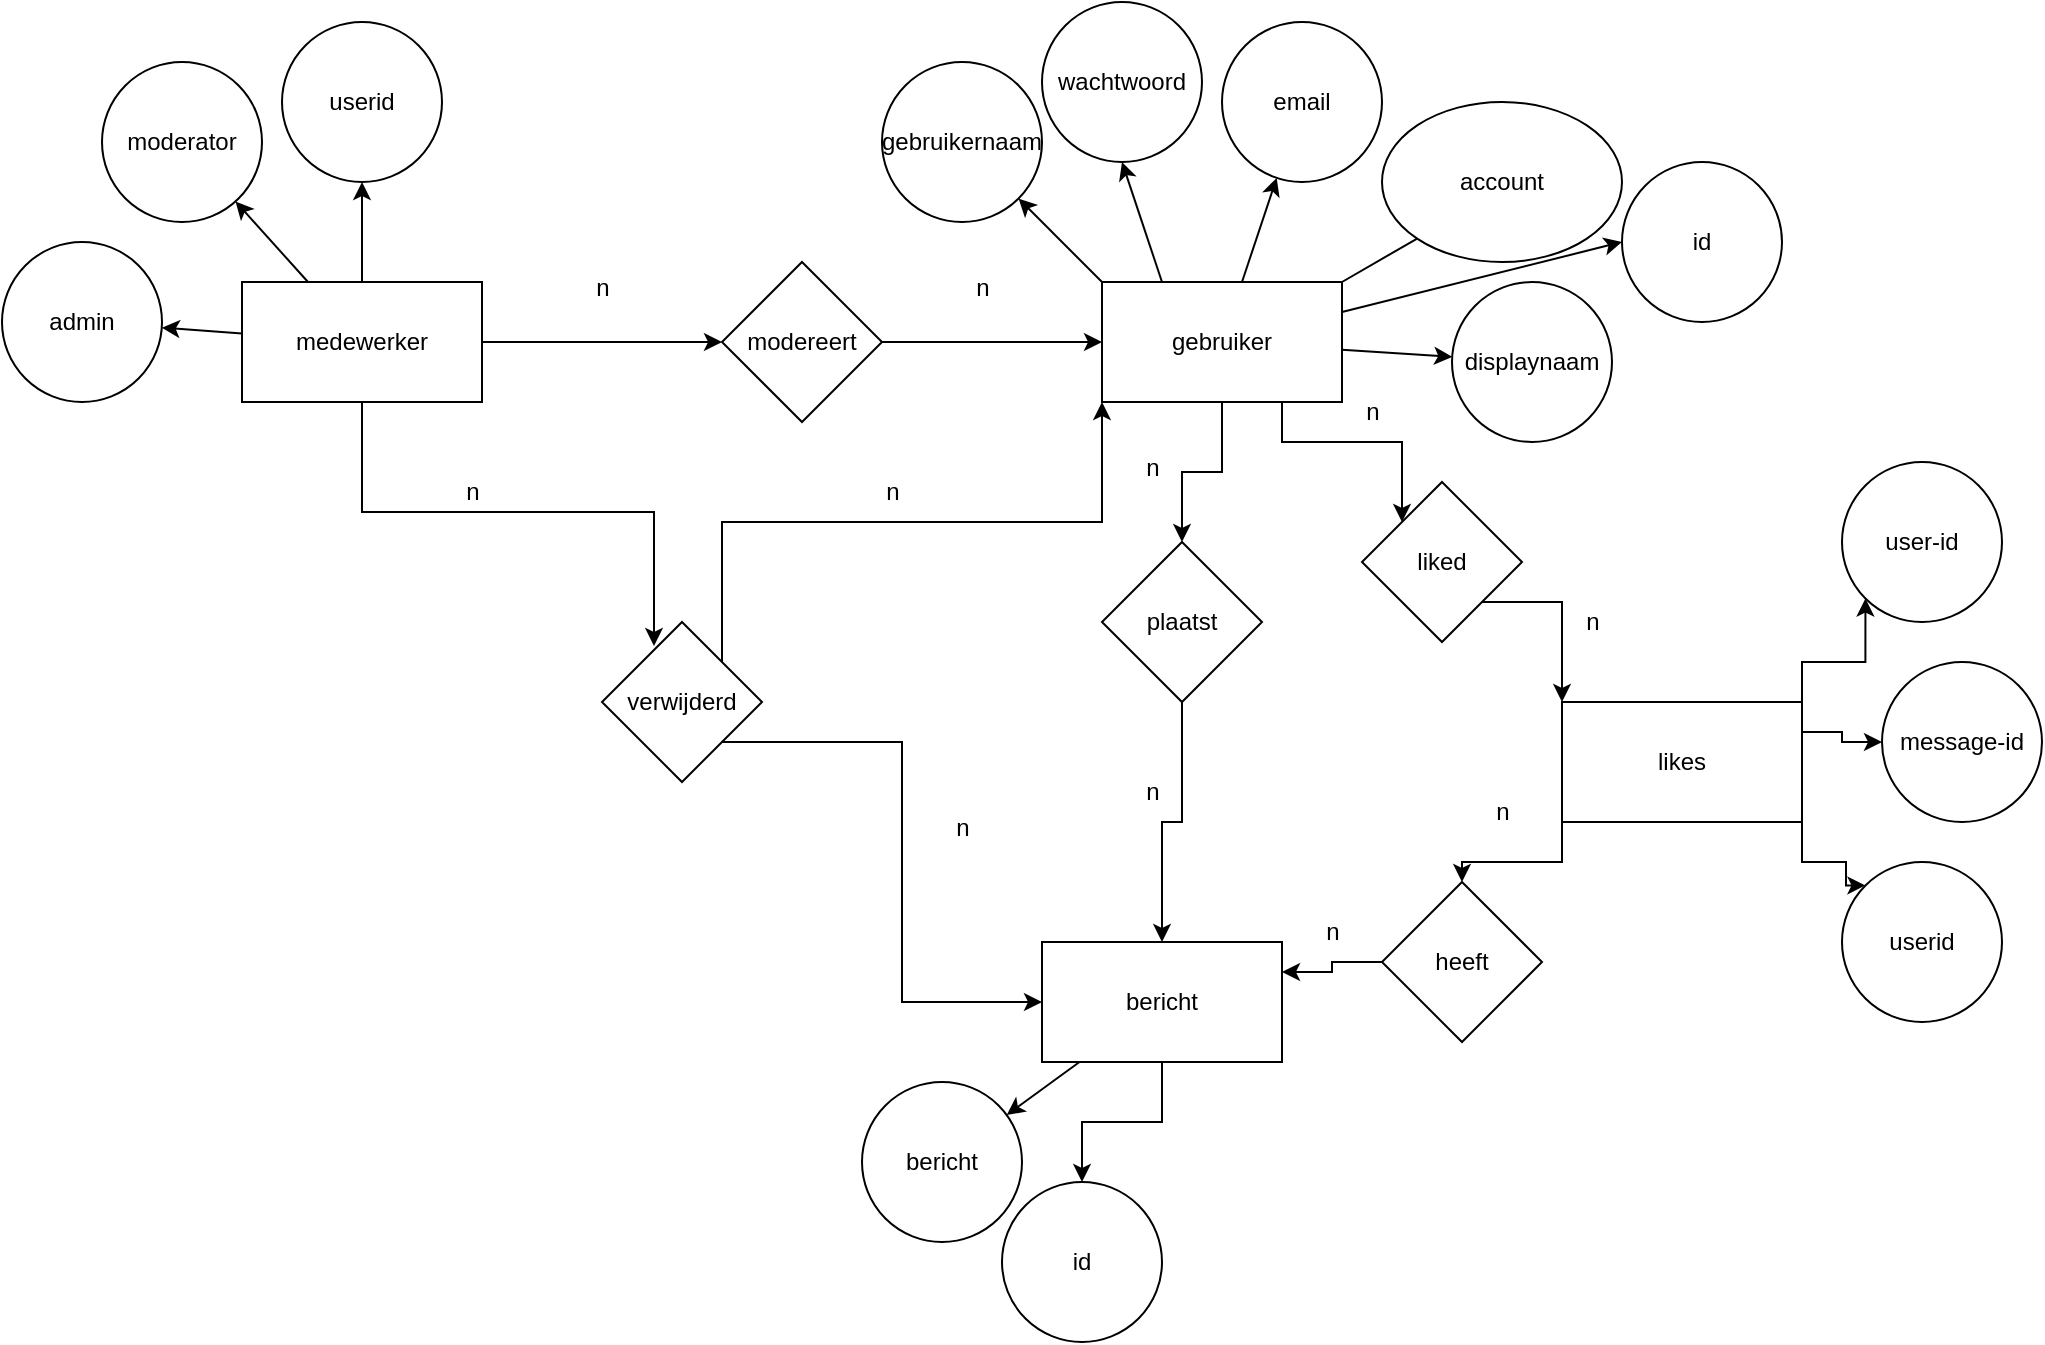 <mxfile version="24.1.0" type="device">
  <diagram name="Page-1" id="bklAiKtcn_4MDuEUO1ZA">
    <mxGraphModel dx="1434" dy="872" grid="1" gridSize="10" guides="1" tooltips="1" connect="1" arrows="1" fold="1" page="1" pageScale="1" pageWidth="1600" pageHeight="900" math="0" shadow="0">
      <root>
        <mxCell id="0" />
        <mxCell id="1" parent="0" />
        <mxCell id="Ck7d__-fexrZB1Ee6DTB-9" style="rounded=0;orthogonalLoop=1;jettySize=auto;html=1;exitX=1;exitY=0.5;exitDx=0;exitDy=0;entryX=0;entryY=0.5;entryDx=0;entryDy=0;endArrow=classic;endFill=1;" parent="1" source="Ck7d__-fexrZB1Ee6DTB-1" target="Ck7d__-fexrZB1Ee6DTB-6" edge="1">
          <mxGeometry relative="1" as="geometry" />
        </mxCell>
        <mxCell id="HPnhJ7mw4gx3FBBXupII-4" value="" style="edgeStyle=orthogonalEdgeStyle;rounded=0;orthogonalLoop=1;jettySize=auto;html=1;" parent="1" source="Ck7d__-fexrZB1Ee6DTB-1" target="HPnhJ7mw4gx3FBBXupII-3" edge="1">
          <mxGeometry relative="1" as="geometry" />
        </mxCell>
        <mxCell id="HPnhJ7mw4gx3FBBXupII-8" value="" style="rounded=0;orthogonalLoop=1;jettySize=auto;html=1;" parent="1" source="Ck7d__-fexrZB1Ee6DTB-1" target="HPnhJ7mw4gx3FBBXupII-7" edge="1">
          <mxGeometry relative="1" as="geometry" />
        </mxCell>
        <mxCell id="HPnhJ7mw4gx3FBBXupII-10" value="" style="rounded=0;orthogonalLoop=1;jettySize=auto;html=1;" parent="1" source="Ck7d__-fexrZB1Ee6DTB-1" target="HPnhJ7mw4gx3FBBXupII-9" edge="1">
          <mxGeometry relative="1" as="geometry" />
        </mxCell>
        <mxCell id="Ck7d__-fexrZB1Ee6DTB-1" value="medewerker" style="rounded=0;whiteSpace=wrap;html=1;" parent="1" vertex="1">
          <mxGeometry x="490" y="210" width="120" height="60" as="geometry" />
        </mxCell>
        <mxCell id="Ck7d__-fexrZB1Ee6DTB-8" style="rounded=0;orthogonalLoop=1;jettySize=auto;html=1;exitX=1;exitY=0;exitDx=0;exitDy=0;entryX=0;entryY=1;entryDx=0;entryDy=0;endArrow=none;endFill=0;" parent="1" source="Ck7d__-fexrZB1Ee6DTB-2" target="Ck7d__-fexrZB1Ee6DTB-7" edge="1">
          <mxGeometry relative="1" as="geometry" />
        </mxCell>
        <mxCell id="Ck7d__-fexrZB1Ee6DTB-21" style="edgeStyle=orthogonalEdgeStyle;rounded=0;orthogonalLoop=1;jettySize=auto;html=1;exitX=0.5;exitY=1;exitDx=0;exitDy=0;entryX=0.5;entryY=0;entryDx=0;entryDy=0;endArrow=classic;endFill=1;" parent="1" source="Ck7d__-fexrZB1Ee6DTB-2" target="Ck7d__-fexrZB1Ee6DTB-5" edge="1">
          <mxGeometry relative="1" as="geometry" />
        </mxCell>
        <mxCell id="Ck7d__-fexrZB1Ee6DTB-50" value="" style="rounded=0;orthogonalLoop=1;jettySize=auto;html=1;" parent="1" source="Ck7d__-fexrZB1Ee6DTB-2" target="Ck7d__-fexrZB1Ee6DTB-49" edge="1">
          <mxGeometry relative="1" as="geometry" />
        </mxCell>
        <mxCell id="Ck7d__-fexrZB1Ee6DTB-53" style="rounded=0;orthogonalLoop=1;jettySize=auto;html=1;exitX=0.25;exitY=0;exitDx=0;exitDy=0;entryX=0.5;entryY=1;entryDx=0;entryDy=0;" parent="1" source="Ck7d__-fexrZB1Ee6DTB-2" target="Ck7d__-fexrZB1Ee6DTB-51" edge="1">
          <mxGeometry relative="1" as="geometry" />
        </mxCell>
        <mxCell id="Ck7d__-fexrZB1Ee6DTB-54" style="rounded=0;orthogonalLoop=1;jettySize=auto;html=1;exitX=0;exitY=0;exitDx=0;exitDy=0;" parent="1" source="Ck7d__-fexrZB1Ee6DTB-2" target="Ck7d__-fexrZB1Ee6DTB-52" edge="1">
          <mxGeometry relative="1" as="geometry" />
        </mxCell>
        <mxCell id="Ck7d__-fexrZB1Ee6DTB-56" value="" style="rounded=0;orthogonalLoop=1;jettySize=auto;html=1;" parent="1" source="Ck7d__-fexrZB1Ee6DTB-2" target="Ck7d__-fexrZB1Ee6DTB-55" edge="1">
          <mxGeometry relative="1" as="geometry" />
        </mxCell>
        <mxCell id="Ck7d__-fexrZB1Ee6DTB-65" style="rounded=0;orthogonalLoop=1;jettySize=auto;html=1;exitX=1;exitY=0.25;exitDx=0;exitDy=0;entryX=0;entryY=0.5;entryDx=0;entryDy=0;" parent="1" source="Ck7d__-fexrZB1Ee6DTB-2" target="Ck7d__-fexrZB1Ee6DTB-64" edge="1">
          <mxGeometry relative="1" as="geometry" />
        </mxCell>
        <mxCell id="jRtd0sI45qNkv0T4xofk-15" style="edgeStyle=orthogonalEdgeStyle;rounded=0;orthogonalLoop=1;jettySize=auto;html=1;exitX=0.75;exitY=1;exitDx=0;exitDy=0;entryX=0;entryY=0;entryDx=0;entryDy=0;" edge="1" parent="1" source="Ck7d__-fexrZB1Ee6DTB-2" target="jRtd0sI45qNkv0T4xofk-13">
          <mxGeometry relative="1" as="geometry" />
        </mxCell>
        <mxCell id="Ck7d__-fexrZB1Ee6DTB-2" value="gebruiker" style="rounded=0;whiteSpace=wrap;html=1;" parent="1" vertex="1">
          <mxGeometry x="920" y="210" width="120" height="60" as="geometry" />
        </mxCell>
        <mxCell id="Ck7d__-fexrZB1Ee6DTB-22" style="edgeStyle=orthogonalEdgeStyle;rounded=0;orthogonalLoop=1;jettySize=auto;html=1;exitX=0.5;exitY=1;exitDx=0;exitDy=0;entryX=0.5;entryY=0;entryDx=0;entryDy=0;endArrow=classic;endFill=1;" parent="1" source="Ck7d__-fexrZB1Ee6DTB-5" target="Ck7d__-fexrZB1Ee6DTB-20" edge="1">
          <mxGeometry relative="1" as="geometry" />
        </mxCell>
        <mxCell id="Ck7d__-fexrZB1Ee6DTB-5" value="plaatst" style="rhombus;whiteSpace=wrap;html=1;" parent="1" vertex="1">
          <mxGeometry x="920" y="340" width="80" height="80" as="geometry" />
        </mxCell>
        <mxCell id="Ck7d__-fexrZB1Ee6DTB-10" style="rounded=0;orthogonalLoop=1;jettySize=auto;html=1;exitX=1;exitY=0.5;exitDx=0;exitDy=0;entryX=0;entryY=0.5;entryDx=0;entryDy=0;endArrow=classic;endFill=1;" parent="1" source="Ck7d__-fexrZB1Ee6DTB-6" target="Ck7d__-fexrZB1Ee6DTB-2" edge="1">
          <mxGeometry relative="1" as="geometry" />
        </mxCell>
        <mxCell id="Ck7d__-fexrZB1Ee6DTB-6" value="modereert" style="rhombus;whiteSpace=wrap;html=1;" parent="1" vertex="1">
          <mxGeometry x="730" y="200" width="80" height="80" as="geometry" />
        </mxCell>
        <mxCell id="Ck7d__-fexrZB1Ee6DTB-7" value="account" style="ellipse;whiteSpace=wrap;html=1;" parent="1" vertex="1">
          <mxGeometry x="1060" y="120" width="120" height="80" as="geometry" />
        </mxCell>
        <mxCell id="Ck7d__-fexrZB1Ee6DTB-12" value="n" style="text;html=1;align=center;verticalAlign=middle;resizable=0;points=[];autosize=1;strokeColor=none;fillColor=none;" parent="1" vertex="1">
          <mxGeometry x="655" y="198" width="30" height="30" as="geometry" />
        </mxCell>
        <mxCell id="Ck7d__-fexrZB1Ee6DTB-13" value="n" style="text;html=1;align=center;verticalAlign=middle;resizable=0;points=[];autosize=1;strokeColor=none;fillColor=none;" parent="1" vertex="1">
          <mxGeometry x="845" y="198" width="30" height="30" as="geometry" />
        </mxCell>
        <mxCell id="Ck7d__-fexrZB1Ee6DTB-44" value="" style="rounded=0;orthogonalLoop=1;jettySize=auto;html=1;" parent="1" source="Ck7d__-fexrZB1Ee6DTB-20" target="Ck7d__-fexrZB1Ee6DTB-43" edge="1">
          <mxGeometry relative="1" as="geometry" />
        </mxCell>
        <mxCell id="Ck7d__-fexrZB1Ee6DTB-46" value="" style="edgeStyle=orthogonalEdgeStyle;rounded=0;orthogonalLoop=1;jettySize=auto;html=1;" parent="1" source="Ck7d__-fexrZB1Ee6DTB-20" target="Ck7d__-fexrZB1Ee6DTB-45" edge="1">
          <mxGeometry relative="1" as="geometry" />
        </mxCell>
        <mxCell id="Ck7d__-fexrZB1Ee6DTB-20" value="bericht" style="rounded=0;whiteSpace=wrap;html=1;" parent="1" vertex="1">
          <mxGeometry x="890" y="540" width="120" height="60" as="geometry" />
        </mxCell>
        <mxCell id="Ck7d__-fexrZB1Ee6DTB-23" value="n" style="text;html=1;align=center;verticalAlign=middle;resizable=0;points=[];autosize=1;strokeColor=none;fillColor=none;" parent="1" vertex="1">
          <mxGeometry x="930" y="288" width="30" height="30" as="geometry" />
        </mxCell>
        <mxCell id="Ck7d__-fexrZB1Ee6DTB-24" value="n" style="text;html=1;align=center;verticalAlign=middle;resizable=0;points=[];autosize=1;strokeColor=none;fillColor=none;" parent="1" vertex="1">
          <mxGeometry x="930" y="450" width="30" height="30" as="geometry" />
        </mxCell>
        <mxCell id="Ck7d__-fexrZB1Ee6DTB-38" style="edgeStyle=orthogonalEdgeStyle;rounded=0;orthogonalLoop=1;jettySize=auto;html=1;exitX=1;exitY=1;exitDx=0;exitDy=0;entryX=0;entryY=0.5;entryDx=0;entryDy=0;" parent="1" source="Ck7d__-fexrZB1Ee6DTB-36" target="Ck7d__-fexrZB1Ee6DTB-20" edge="1">
          <mxGeometry relative="1" as="geometry" />
        </mxCell>
        <mxCell id="jRtd0sI45qNkv0T4xofk-1" style="edgeStyle=orthogonalEdgeStyle;rounded=0;orthogonalLoop=1;jettySize=auto;html=1;exitX=1;exitY=0;exitDx=0;exitDy=0;entryX=0;entryY=1;entryDx=0;entryDy=0;" edge="1" parent="1" source="Ck7d__-fexrZB1Ee6DTB-36" target="Ck7d__-fexrZB1Ee6DTB-2">
          <mxGeometry relative="1" as="geometry">
            <Array as="points">
              <mxPoint x="730" y="330" />
              <mxPoint x="920" y="330" />
            </Array>
          </mxGeometry>
        </mxCell>
        <mxCell id="Ck7d__-fexrZB1Ee6DTB-36" value="verwijderd" style="rhombus;whiteSpace=wrap;html=1;" parent="1" vertex="1">
          <mxGeometry x="670" y="380" width="80" height="80" as="geometry" />
        </mxCell>
        <mxCell id="Ck7d__-fexrZB1Ee6DTB-37" style="edgeStyle=orthogonalEdgeStyle;rounded=0;orthogonalLoop=1;jettySize=auto;html=1;exitX=0.5;exitY=1;exitDx=0;exitDy=0;entryX=0.325;entryY=0.15;entryDx=0;entryDy=0;entryPerimeter=0;" parent="1" source="Ck7d__-fexrZB1Ee6DTB-1" target="Ck7d__-fexrZB1Ee6DTB-36" edge="1">
          <mxGeometry relative="1" as="geometry" />
        </mxCell>
        <mxCell id="Ck7d__-fexrZB1Ee6DTB-39" value="n" style="text;html=1;align=center;verticalAlign=middle;resizable=0;points=[];autosize=1;strokeColor=none;fillColor=none;" parent="1" vertex="1">
          <mxGeometry x="590" y="300" width="30" height="30" as="geometry" />
        </mxCell>
        <mxCell id="Ck7d__-fexrZB1Ee6DTB-40" value="n" style="text;html=1;align=center;verticalAlign=middle;resizable=0;points=[];autosize=1;strokeColor=none;fillColor=none;" parent="1" vertex="1">
          <mxGeometry x="835" y="468" width="30" height="30" as="geometry" />
        </mxCell>
        <mxCell id="Ck7d__-fexrZB1Ee6DTB-43" value="bericht" style="ellipse;whiteSpace=wrap;html=1;rounded=0;" parent="1" vertex="1">
          <mxGeometry x="800" y="610" width="80" height="80" as="geometry" />
        </mxCell>
        <mxCell id="Ck7d__-fexrZB1Ee6DTB-45" value="id" style="ellipse;whiteSpace=wrap;html=1;rounded=0;" parent="1" vertex="1">
          <mxGeometry x="870" y="660" width="80" height="80" as="geometry" />
        </mxCell>
        <mxCell id="Ck7d__-fexrZB1Ee6DTB-49" value="email" style="ellipse;whiteSpace=wrap;html=1;rounded=0;" parent="1" vertex="1">
          <mxGeometry x="980" y="80" width="80" height="80" as="geometry" />
        </mxCell>
        <mxCell id="Ck7d__-fexrZB1Ee6DTB-51" value="wachtwoord" style="ellipse;whiteSpace=wrap;html=1;rounded=0;" parent="1" vertex="1">
          <mxGeometry x="890" y="70" width="80" height="80" as="geometry" />
        </mxCell>
        <mxCell id="Ck7d__-fexrZB1Ee6DTB-52" value="gebruikernaam" style="ellipse;whiteSpace=wrap;html=1;rounded=0;" parent="1" vertex="1">
          <mxGeometry x="810" y="100" width="80" height="80" as="geometry" />
        </mxCell>
        <mxCell id="Ck7d__-fexrZB1Ee6DTB-55" value="displaynaam" style="ellipse;whiteSpace=wrap;html=1;rounded=0;" parent="1" vertex="1">
          <mxGeometry x="1095" y="210" width="80" height="80" as="geometry" />
        </mxCell>
        <mxCell id="Ck7d__-fexrZB1Ee6DTB-64" value="id" style="ellipse;whiteSpace=wrap;html=1;aspect=fixed;" parent="1" vertex="1">
          <mxGeometry x="1180" y="150" width="80" height="80" as="geometry" />
        </mxCell>
        <mxCell id="HPnhJ7mw4gx3FBBXupII-3" value="userid" style="ellipse;whiteSpace=wrap;html=1;rounded=0;" parent="1" vertex="1">
          <mxGeometry x="510" y="80" width="80" height="80" as="geometry" />
        </mxCell>
        <mxCell id="HPnhJ7mw4gx3FBBXupII-7" value="moderator" style="ellipse;whiteSpace=wrap;html=1;rounded=0;" parent="1" vertex="1">
          <mxGeometry x="420" y="100" width="80" height="80" as="geometry" />
        </mxCell>
        <mxCell id="HPnhJ7mw4gx3FBBXupII-9" value="admin" style="ellipse;whiteSpace=wrap;html=1;rounded=0;" parent="1" vertex="1">
          <mxGeometry x="370" y="190" width="80" height="80" as="geometry" />
        </mxCell>
        <mxCell id="jRtd0sI45qNkv0T4xofk-2" value="n" style="text;html=1;align=center;verticalAlign=middle;resizable=0;points=[];autosize=1;strokeColor=none;fillColor=none;" vertex="1" parent="1">
          <mxGeometry x="800" y="300" width="30" height="30" as="geometry" />
        </mxCell>
        <mxCell id="jRtd0sI45qNkv0T4xofk-10" style="edgeStyle=orthogonalEdgeStyle;rounded=0;orthogonalLoop=1;jettySize=auto;html=1;exitX=1;exitY=0;exitDx=0;exitDy=0;entryX=0;entryY=1;entryDx=0;entryDy=0;" edge="1" parent="1" source="jRtd0sI45qNkv0T4xofk-6" target="jRtd0sI45qNkv0T4xofk-7">
          <mxGeometry relative="1" as="geometry" />
        </mxCell>
        <mxCell id="jRtd0sI45qNkv0T4xofk-11" style="edgeStyle=orthogonalEdgeStyle;rounded=0;orthogonalLoop=1;jettySize=auto;html=1;exitX=1;exitY=0.25;exitDx=0;exitDy=0;entryX=0;entryY=0.5;entryDx=0;entryDy=0;" edge="1" parent="1" source="jRtd0sI45qNkv0T4xofk-6" target="jRtd0sI45qNkv0T4xofk-8">
          <mxGeometry relative="1" as="geometry" />
        </mxCell>
        <mxCell id="jRtd0sI45qNkv0T4xofk-12" style="edgeStyle=orthogonalEdgeStyle;rounded=0;orthogonalLoop=1;jettySize=auto;html=1;exitX=1;exitY=1;exitDx=0;exitDy=0;entryX=0;entryY=0;entryDx=0;entryDy=0;" edge="1" parent="1" source="jRtd0sI45qNkv0T4xofk-6" target="jRtd0sI45qNkv0T4xofk-9">
          <mxGeometry relative="1" as="geometry">
            <Array as="points">
              <mxPoint x="1270" y="500" />
              <mxPoint x="1292" y="500" />
            </Array>
          </mxGeometry>
        </mxCell>
        <mxCell id="jRtd0sI45qNkv0T4xofk-17" style="edgeStyle=orthogonalEdgeStyle;rounded=0;orthogonalLoop=1;jettySize=auto;html=1;exitX=0;exitY=1;exitDx=0;exitDy=0;" edge="1" parent="1" source="jRtd0sI45qNkv0T4xofk-6" target="jRtd0sI45qNkv0T4xofk-14">
          <mxGeometry relative="1" as="geometry">
            <Array as="points">
              <mxPoint x="1150" y="500" />
              <mxPoint x="1100" y="500" />
            </Array>
          </mxGeometry>
        </mxCell>
        <mxCell id="jRtd0sI45qNkv0T4xofk-6" value="likes" style="rounded=0;whiteSpace=wrap;html=1;" vertex="1" parent="1">
          <mxGeometry x="1150" y="420" width="120" height="60" as="geometry" />
        </mxCell>
        <mxCell id="jRtd0sI45qNkv0T4xofk-7" value="user-id" style="ellipse;whiteSpace=wrap;html=1;aspect=fixed;" vertex="1" parent="1">
          <mxGeometry x="1290" y="300" width="80" height="80" as="geometry" />
        </mxCell>
        <mxCell id="jRtd0sI45qNkv0T4xofk-8" value="message-id" style="ellipse;whiteSpace=wrap;html=1;aspect=fixed;" vertex="1" parent="1">
          <mxGeometry x="1310" y="400" width="80" height="80" as="geometry" />
        </mxCell>
        <mxCell id="jRtd0sI45qNkv0T4xofk-9" value="userid" style="ellipse;whiteSpace=wrap;html=1;aspect=fixed;" vertex="1" parent="1">
          <mxGeometry x="1290" y="500" width="80" height="80" as="geometry" />
        </mxCell>
        <mxCell id="jRtd0sI45qNkv0T4xofk-16" style="edgeStyle=orthogonalEdgeStyle;rounded=0;orthogonalLoop=1;jettySize=auto;html=1;exitX=1;exitY=1;exitDx=0;exitDy=0;entryX=0;entryY=0;entryDx=0;entryDy=0;" edge="1" parent="1" source="jRtd0sI45qNkv0T4xofk-13" target="jRtd0sI45qNkv0T4xofk-6">
          <mxGeometry relative="1" as="geometry" />
        </mxCell>
        <mxCell id="jRtd0sI45qNkv0T4xofk-13" value="liked" style="rhombus;whiteSpace=wrap;html=1;" vertex="1" parent="1">
          <mxGeometry x="1050" y="310" width="80" height="80" as="geometry" />
        </mxCell>
        <mxCell id="jRtd0sI45qNkv0T4xofk-18" style="edgeStyle=orthogonalEdgeStyle;rounded=0;orthogonalLoop=1;jettySize=auto;html=1;exitX=0;exitY=0.5;exitDx=0;exitDy=0;entryX=1;entryY=0.25;entryDx=0;entryDy=0;" edge="1" parent="1" source="jRtd0sI45qNkv0T4xofk-14" target="Ck7d__-fexrZB1Ee6DTB-20">
          <mxGeometry relative="1" as="geometry" />
        </mxCell>
        <mxCell id="jRtd0sI45qNkv0T4xofk-14" value="heeft" style="rhombus;whiteSpace=wrap;html=1;" vertex="1" parent="1">
          <mxGeometry x="1060" y="510" width="80" height="80" as="geometry" />
        </mxCell>
        <mxCell id="jRtd0sI45qNkv0T4xofk-19" value="n" style="text;html=1;align=center;verticalAlign=middle;resizable=0;points=[];autosize=1;strokeColor=none;fillColor=none;" vertex="1" parent="1">
          <mxGeometry x="1040" y="260" width="30" height="30" as="geometry" />
        </mxCell>
        <mxCell id="jRtd0sI45qNkv0T4xofk-20" value="n" style="text;html=1;align=center;verticalAlign=middle;resizable=0;points=[];autosize=1;strokeColor=none;fillColor=none;" vertex="1" parent="1">
          <mxGeometry x="1150" y="365" width="30" height="30" as="geometry" />
        </mxCell>
        <mxCell id="jRtd0sI45qNkv0T4xofk-21" value="n" style="text;html=1;align=center;verticalAlign=middle;resizable=0;points=[];autosize=1;strokeColor=none;fillColor=none;" vertex="1" parent="1">
          <mxGeometry x="1105" y="460" width="30" height="30" as="geometry" />
        </mxCell>
        <mxCell id="jRtd0sI45qNkv0T4xofk-22" value="n" style="text;html=1;align=center;verticalAlign=middle;resizable=0;points=[];autosize=1;strokeColor=none;fillColor=none;" vertex="1" parent="1">
          <mxGeometry x="1020" y="520" width="30" height="30" as="geometry" />
        </mxCell>
      </root>
    </mxGraphModel>
  </diagram>
</mxfile>
